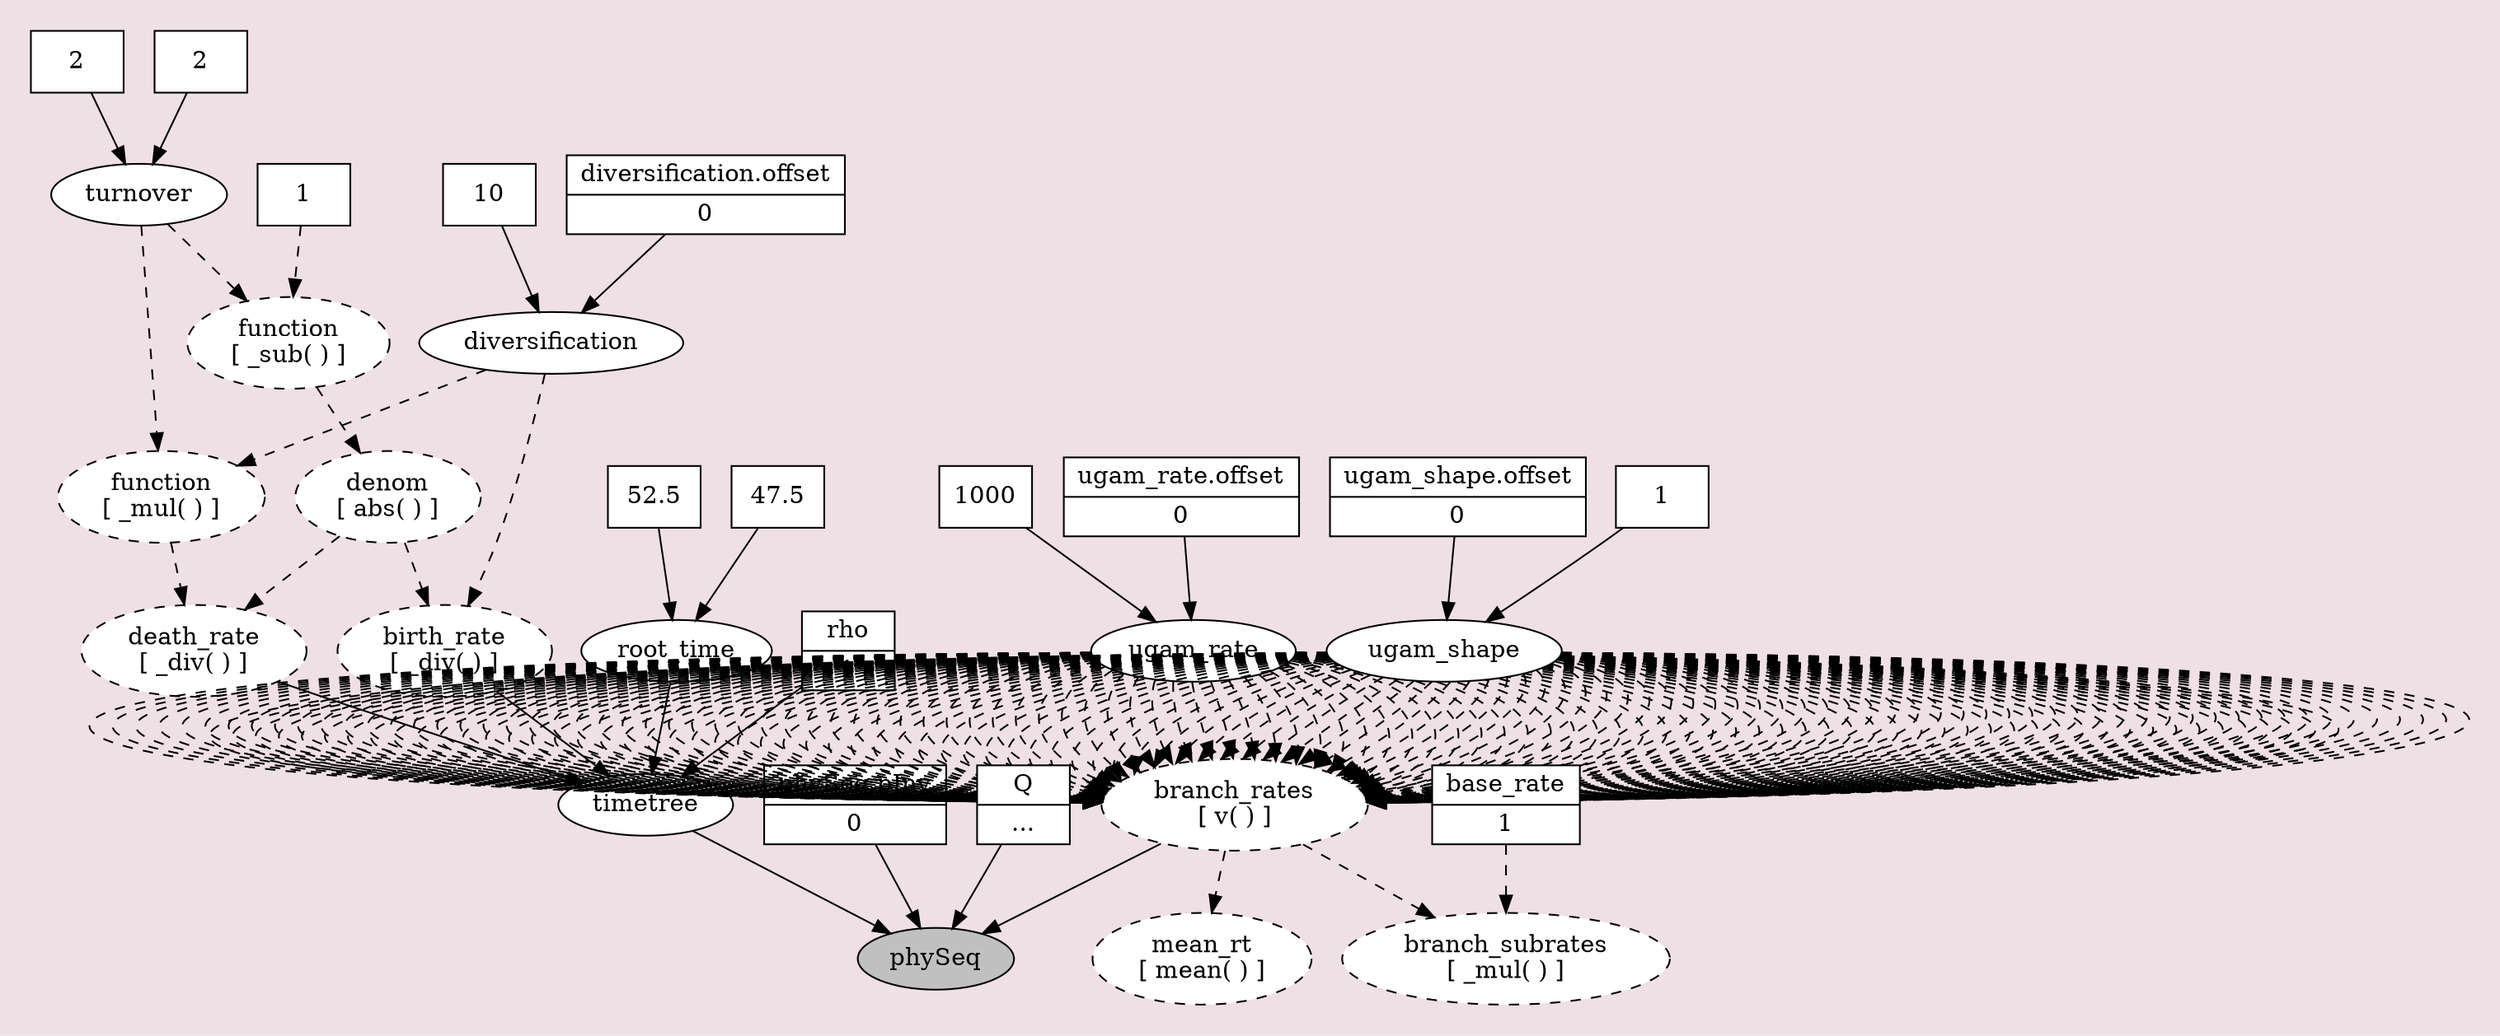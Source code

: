 /* Graphical model description in DOT language                                    */
/*    To view graph:                                                              */
/*       open this file in the program Graphviz: http://www.graphviz.org          */
/*       or paste contents into an online viewer: http://stamm-wilbrandt.de/GraphvizFiddle */

digraph REVDAG {
   n_birth_rate [shape=oval, style="dashed,filled", fillcolor=white, label="birth_rate\n[ _div( ) ]"]
   n_0x328f150 [shape=box, style=filled, fillcolor=white, label="52.5"]
   n_0x328f2a0 [shape=box, style=filled, fillcolor=white, label="47.5"]
   n_rho [shape=record, style=filled, fillcolor=white, label="{rho|1}"]
   n_phySeq [shape=oval, style=filled, fillcolor=gray, label="phySeq"]
   n_diversification [shape=oval, style=filled, fillcolor=white, label="diversification"]
   n_0x323e0f0 [shape=box, style=filled, fillcolor=white, label="2"]
   n_0x3285a20 [shape=box, style=filled, fillcolor=white, label="2"]
   n_diversification_offset [shape=record, style=filled, fillcolor=white, label="{diversification.offset|0}"]
   n_0x32868f0 [shape=box, style=filled, fillcolor=white, label="10"]
   n_denom [shape=oval, style="dashed,filled", fillcolor=white, label="denom\n[ abs( ) ]"]
   n_0x32873c0 [shape=box, style=filled, fillcolor=white, label="1"]
   n_death_rate [shape=oval, style="dashed,filled", fillcolor=white, label="death_rate\n[ _div( ) ]"]
   n_timetree [shape=oval, style=filled, fillcolor=white, label="timetree"]
   n_0x3285b70 [shape=oval, style="dashed,filled", fillcolor=white, label="function\n[ _mul( ) ]"]
   n_0x3287070 [shape=oval, style="dashed,filled", fillcolor=white, label="function\n[ _sub( ) ]"]
   n_turnover [shape=oval, style=filled, fillcolor=white, label="turnover"]
   n_root_time [shape=oval, style=filled, fillcolor=white, label="root_time"]
   n_branch_rates [shape=oval, style="dashed,filled", fillcolor=white, label="branch_rates\n[ v( ) ]"]
   n_phySeq_pInv [shape=record, style=filled, fillcolor=white, label="{phySeq.pInv|0}"]
   n_ugam_rate [shape=oval, style=filled, fillcolor=white, label="ugam_rate"]
   n_ugam_rate_offset [shape=record, style=filled, fillcolor=white, label="{ugam_rate.offset|0}"]
   n_0x4048d10 [shape=box, style=filled, fillcolor=white, label="1000"]
   n_ugam_shape [shape=oval, style=filled, fillcolor=white, label="ugam_shape"]
   n_0x404a240 [shape=box, style=filled, fillcolor=white, label="1"]
   n_ugam_shape_offset [shape=record, style=filled, fillcolor=white, label="{ugam_shape.offset|0}"]
   n_branch_subrates [shape=oval, style="dashed,filled", fillcolor=white, label="branch_subrates\n[ _mul( ) ]"]
   n_base_rate [shape=record, style=filled, fillcolor=white, label="{base_rate|1}"]
   n_mean_rt [shape=oval, style="dashed,filled", fillcolor=white, label="mean_rt\n[ mean( ) ]"]
   n_Q [shape=record, style=filled, fillcolor=white, label="{Q|...}"]
   n_birth_rate -> n_timetree
   n_0x328f150 -> n_root_time
   n_0x328f2a0 -> n_root_time
   n_rho -> n_timetree
   n_diversification -> n_0x3285b70[style=dashed]
   n_diversification -> n_birth_rate[style=dashed]
   n_0x323e0f0 -> n_turnover
   n_0x3285a20 -> n_turnover
   n_diversification_offset -> n_diversification
   n_0x32868f0 -> n_diversification
   n_denom -> n_birth_rate[style=dashed]
   n_denom -> n_death_rate[style=dashed]
   n_0x32873c0 -> n_0x3287070[style=dashed]
   n_death_rate -> n_timetree
   n_timetree -> n_phySeq
   n_0x3285b70 -> n_death_rate[style=dashed]
   n_0x3287070 -> n_denom[style=dashed]
   n_turnover -> n_0x3285b70[style=dashed]
   n_turnover -> n_0x3287070[style=dashed]
   n_root_time -> n_timetree
   n_branch_rates -> n_phySeq
   n_branch_rates -> n_branch_subrates[style=dashed]
   n_branch_rates -> n_mean_rt[style=dashed]
   n_phySeq_pInv -> n_phySeq
   n_ugam_rate -> n_branch_rates[style=dashed]
   n_ugam_rate -> n_branch_rates[style=dashed]
   n_ugam_rate -> n_branch_rates[style=dashed]
   n_ugam_rate -> n_branch_rates[style=dashed]
   n_ugam_rate -> n_branch_rates[style=dashed]
   n_ugam_rate -> n_branch_rates[style=dashed]
   n_ugam_rate -> n_branch_rates[style=dashed]
   n_ugam_rate -> n_branch_rates[style=dashed]
   n_ugam_rate -> n_branch_rates[style=dashed]
   n_ugam_rate -> n_branch_rates[style=dashed]
   n_ugam_rate -> n_branch_rates[style=dashed]
   n_ugam_rate -> n_branch_rates[style=dashed]
   n_ugam_rate -> n_branch_rates[style=dashed]
   n_ugam_rate -> n_branch_rates[style=dashed]
   n_ugam_rate -> n_branch_rates[style=dashed]
   n_ugam_rate -> n_branch_rates[style=dashed]
   n_ugam_rate -> n_branch_rates[style=dashed]
   n_ugam_rate -> n_branch_rates[style=dashed]
   n_ugam_rate -> n_branch_rates[style=dashed]
   n_ugam_rate -> n_branch_rates[style=dashed]
   n_ugam_rate -> n_branch_rates[style=dashed]
   n_ugam_rate -> n_branch_rates[style=dashed]
   n_ugam_rate -> n_branch_rates[style=dashed]
   n_ugam_rate -> n_branch_rates[style=dashed]
   n_ugam_rate -> n_branch_rates[style=dashed]
   n_ugam_rate -> n_branch_rates[style=dashed]
   n_ugam_rate -> n_branch_rates[style=dashed]
   n_ugam_rate -> n_branch_rates[style=dashed]
   n_ugam_rate -> n_branch_rates[style=dashed]
   n_ugam_rate -> n_branch_rates[style=dashed]
   n_ugam_rate -> n_branch_rates[style=dashed]
   n_ugam_rate -> n_branch_rates[style=dashed]
   n_ugam_rate -> n_branch_rates[style=dashed]
   n_ugam_rate -> n_branch_rates[style=dashed]
   n_ugam_rate -> n_branch_rates[style=dashed]
   n_ugam_rate -> n_branch_rates[style=dashed]
   n_ugam_rate -> n_branch_rates[style=dashed]
   n_ugam_rate -> n_branch_rates[style=dashed]
   n_ugam_rate -> n_branch_rates[style=dashed]
   n_ugam_rate -> n_branch_rates[style=dashed]
   n_ugam_rate -> n_branch_rates[style=dashed]
   n_ugam_rate -> n_branch_rates[style=dashed]
   n_ugam_rate -> n_branch_rates[style=dashed]
   n_ugam_rate -> n_branch_rates[style=dashed]
   n_ugam_rate -> n_branch_rates[style=dashed]
   n_ugam_rate -> n_branch_rates[style=dashed]
   n_ugam_rate -> n_branch_rates[style=dashed]
   n_ugam_rate -> n_branch_rates[style=dashed]
   n_ugam_rate -> n_branch_rates[style=dashed]
   n_ugam_rate -> n_branch_rates[style=dashed]
   n_ugam_rate -> n_branch_rates[style=dashed]
   n_ugam_rate -> n_branch_rates[style=dashed]
   n_ugam_rate -> n_branch_rates[style=dashed]
   n_ugam_rate -> n_branch_rates[style=dashed]
   n_ugam_rate -> n_branch_rates[style=dashed]
   n_ugam_rate -> n_branch_rates[style=dashed]
   n_ugam_rate -> n_branch_rates[style=dashed]
   n_ugam_rate -> n_branch_rates[style=dashed]
   n_ugam_rate -> n_branch_rates[style=dashed]
   n_ugam_rate -> n_branch_rates[style=dashed]
   n_ugam_rate -> n_branch_rates[style=dashed]
   n_ugam_rate -> n_branch_rates[style=dashed]
   n_ugam_rate -> n_branch_rates[style=dashed]
   n_ugam_rate -> n_branch_rates[style=dashed]
   n_ugam_rate -> n_branch_rates[style=dashed]
   n_ugam_rate -> n_branch_rates[style=dashed]
   n_ugam_rate -> n_branch_rates[style=dashed]
   n_ugam_rate -> n_branch_rates[style=dashed]
   n_ugam_rate -> n_branch_rates[style=dashed]
   n_ugam_rate -> n_branch_rates[style=dashed]
   n_ugam_rate -> n_branch_rates[style=dashed]
   n_ugam_rate -> n_branch_rates[style=dashed]
   n_ugam_rate -> n_branch_rates[style=dashed]
   n_ugam_rate -> n_branch_rates[style=dashed]
   n_ugam_rate -> n_branch_rates[style=dashed]
   n_ugam_rate -> n_branch_rates[style=dashed]
   n_ugam_rate -> n_branch_rates[style=dashed]
   n_ugam_rate -> n_branch_rates[style=dashed]
   n_ugam_rate -> n_branch_rates[style=dashed]
   n_ugam_rate -> n_branch_rates[style=dashed]
   n_ugam_rate -> n_branch_rates[style=dashed]
   n_ugam_rate -> n_branch_rates[style=dashed]
   n_ugam_rate -> n_branch_rates[style=dashed]
   n_ugam_rate -> n_branch_rates[style=dashed]
   n_ugam_rate -> n_branch_rates[style=dashed]
   n_ugam_rate -> n_branch_rates[style=dashed]
   n_ugam_rate -> n_branch_rates[style=dashed]
   n_ugam_rate -> n_branch_rates[style=dashed]
   n_ugam_rate -> n_branch_rates[style=dashed]
   n_ugam_rate -> n_branch_rates[style=dashed]
   n_ugam_rate -> n_branch_rates[style=dashed]
   n_ugam_rate -> n_branch_rates[style=dashed]
   n_ugam_rate -> n_branch_rates[style=dashed]
   n_ugam_rate -> n_branch_rates[style=dashed]
   n_ugam_rate -> n_branch_rates[style=dashed]
   n_ugam_rate -> n_branch_rates[style=dashed]
   n_ugam_rate -> n_branch_rates[style=dashed]
   n_ugam_rate -> n_branch_rates[style=dashed]
   n_ugam_rate_offset -> n_ugam_rate
   n_0x4048d10 -> n_ugam_rate
   n_ugam_shape -> n_branch_rates[style=dashed]
   n_ugam_shape -> n_branch_rates[style=dashed]
   n_ugam_shape -> n_branch_rates[style=dashed]
   n_ugam_shape -> n_branch_rates[style=dashed]
   n_ugam_shape -> n_branch_rates[style=dashed]
   n_ugam_shape -> n_branch_rates[style=dashed]
   n_ugam_shape -> n_branch_rates[style=dashed]
   n_ugam_shape -> n_branch_rates[style=dashed]
   n_ugam_shape -> n_branch_rates[style=dashed]
   n_ugam_shape -> n_branch_rates[style=dashed]
   n_ugam_shape -> n_branch_rates[style=dashed]
   n_ugam_shape -> n_branch_rates[style=dashed]
   n_ugam_shape -> n_branch_rates[style=dashed]
   n_ugam_shape -> n_branch_rates[style=dashed]
   n_ugam_shape -> n_branch_rates[style=dashed]
   n_ugam_shape -> n_branch_rates[style=dashed]
   n_ugam_shape -> n_branch_rates[style=dashed]
   n_ugam_shape -> n_branch_rates[style=dashed]
   n_ugam_shape -> n_branch_rates[style=dashed]
   n_ugam_shape -> n_branch_rates[style=dashed]
   n_ugam_shape -> n_branch_rates[style=dashed]
   n_ugam_shape -> n_branch_rates[style=dashed]
   n_ugam_shape -> n_branch_rates[style=dashed]
   n_ugam_shape -> n_branch_rates[style=dashed]
   n_ugam_shape -> n_branch_rates[style=dashed]
   n_ugam_shape -> n_branch_rates[style=dashed]
   n_ugam_shape -> n_branch_rates[style=dashed]
   n_ugam_shape -> n_branch_rates[style=dashed]
   n_ugam_shape -> n_branch_rates[style=dashed]
   n_ugam_shape -> n_branch_rates[style=dashed]
   n_ugam_shape -> n_branch_rates[style=dashed]
   n_ugam_shape -> n_branch_rates[style=dashed]
   n_ugam_shape -> n_branch_rates[style=dashed]
   n_ugam_shape -> n_branch_rates[style=dashed]
   n_ugam_shape -> n_branch_rates[style=dashed]
   n_ugam_shape -> n_branch_rates[style=dashed]
   n_ugam_shape -> n_branch_rates[style=dashed]
   n_ugam_shape -> n_branch_rates[style=dashed]
   n_ugam_shape -> n_branch_rates[style=dashed]
   n_ugam_shape -> n_branch_rates[style=dashed]
   n_ugam_shape -> n_branch_rates[style=dashed]
   n_ugam_shape -> n_branch_rates[style=dashed]
   n_ugam_shape -> n_branch_rates[style=dashed]
   n_ugam_shape -> n_branch_rates[style=dashed]
   n_ugam_shape -> n_branch_rates[style=dashed]
   n_ugam_shape -> n_branch_rates[style=dashed]
   n_ugam_shape -> n_branch_rates[style=dashed]
   n_ugam_shape -> n_branch_rates[style=dashed]
   n_ugam_shape -> n_branch_rates[style=dashed]
   n_ugam_shape -> n_branch_rates[style=dashed]
   n_ugam_shape -> n_branch_rates[style=dashed]
   n_ugam_shape -> n_branch_rates[style=dashed]
   n_ugam_shape -> n_branch_rates[style=dashed]
   n_ugam_shape -> n_branch_rates[style=dashed]
   n_ugam_shape -> n_branch_rates[style=dashed]
   n_ugam_shape -> n_branch_rates[style=dashed]
   n_ugam_shape -> n_branch_rates[style=dashed]
   n_ugam_shape -> n_branch_rates[style=dashed]
   n_ugam_shape -> n_branch_rates[style=dashed]
   n_ugam_shape -> n_branch_rates[style=dashed]
   n_ugam_shape -> n_branch_rates[style=dashed]
   n_ugam_shape -> n_branch_rates[style=dashed]
   n_ugam_shape -> n_branch_rates[style=dashed]
   n_ugam_shape -> n_branch_rates[style=dashed]
   n_ugam_shape -> n_branch_rates[style=dashed]
   n_ugam_shape -> n_branch_rates[style=dashed]
   n_ugam_shape -> n_branch_rates[style=dashed]
   n_ugam_shape -> n_branch_rates[style=dashed]
   n_ugam_shape -> n_branch_rates[style=dashed]
   n_ugam_shape -> n_branch_rates[style=dashed]
   n_ugam_shape -> n_branch_rates[style=dashed]
   n_ugam_shape -> n_branch_rates[style=dashed]
   n_ugam_shape -> n_branch_rates[style=dashed]
   n_ugam_shape -> n_branch_rates[style=dashed]
   n_ugam_shape -> n_branch_rates[style=dashed]
   n_ugam_shape -> n_branch_rates[style=dashed]
   n_ugam_shape -> n_branch_rates[style=dashed]
   n_ugam_shape -> n_branch_rates[style=dashed]
   n_ugam_shape -> n_branch_rates[style=dashed]
   n_ugam_shape -> n_branch_rates[style=dashed]
   n_ugam_shape -> n_branch_rates[style=dashed]
   n_ugam_shape -> n_branch_rates[style=dashed]
   n_ugam_shape -> n_branch_rates[style=dashed]
   n_ugam_shape -> n_branch_rates[style=dashed]
   n_ugam_shape -> n_branch_rates[style=dashed]
   n_ugam_shape -> n_branch_rates[style=dashed]
   n_ugam_shape -> n_branch_rates[style=dashed]
   n_ugam_shape -> n_branch_rates[style=dashed]
   n_ugam_shape -> n_branch_rates[style=dashed]
   n_ugam_shape -> n_branch_rates[style=dashed]
   n_ugam_shape -> n_branch_rates[style=dashed]
   n_ugam_shape -> n_branch_rates[style=dashed]
   n_ugam_shape -> n_branch_rates[style=dashed]
   n_ugam_shape -> n_branch_rates[style=dashed]
   n_ugam_shape -> n_branch_rates[style=dashed]
   n_ugam_shape -> n_branch_rates[style=dashed]
   n_ugam_shape -> n_branch_rates[style=dashed]
   n_ugam_shape -> n_branch_rates[style=dashed]
   n_0x404a240 -> n_ugam_shape
   n_ugam_shape_offset -> n_ugam_shape
   n_base_rate -> n_branch_subrates[style=dashed]
   n_Q -> n_phySeq
   {rank=same; n_phySeq;}
   graph [bgcolor=lavenderblush2, pad=0.25]
}